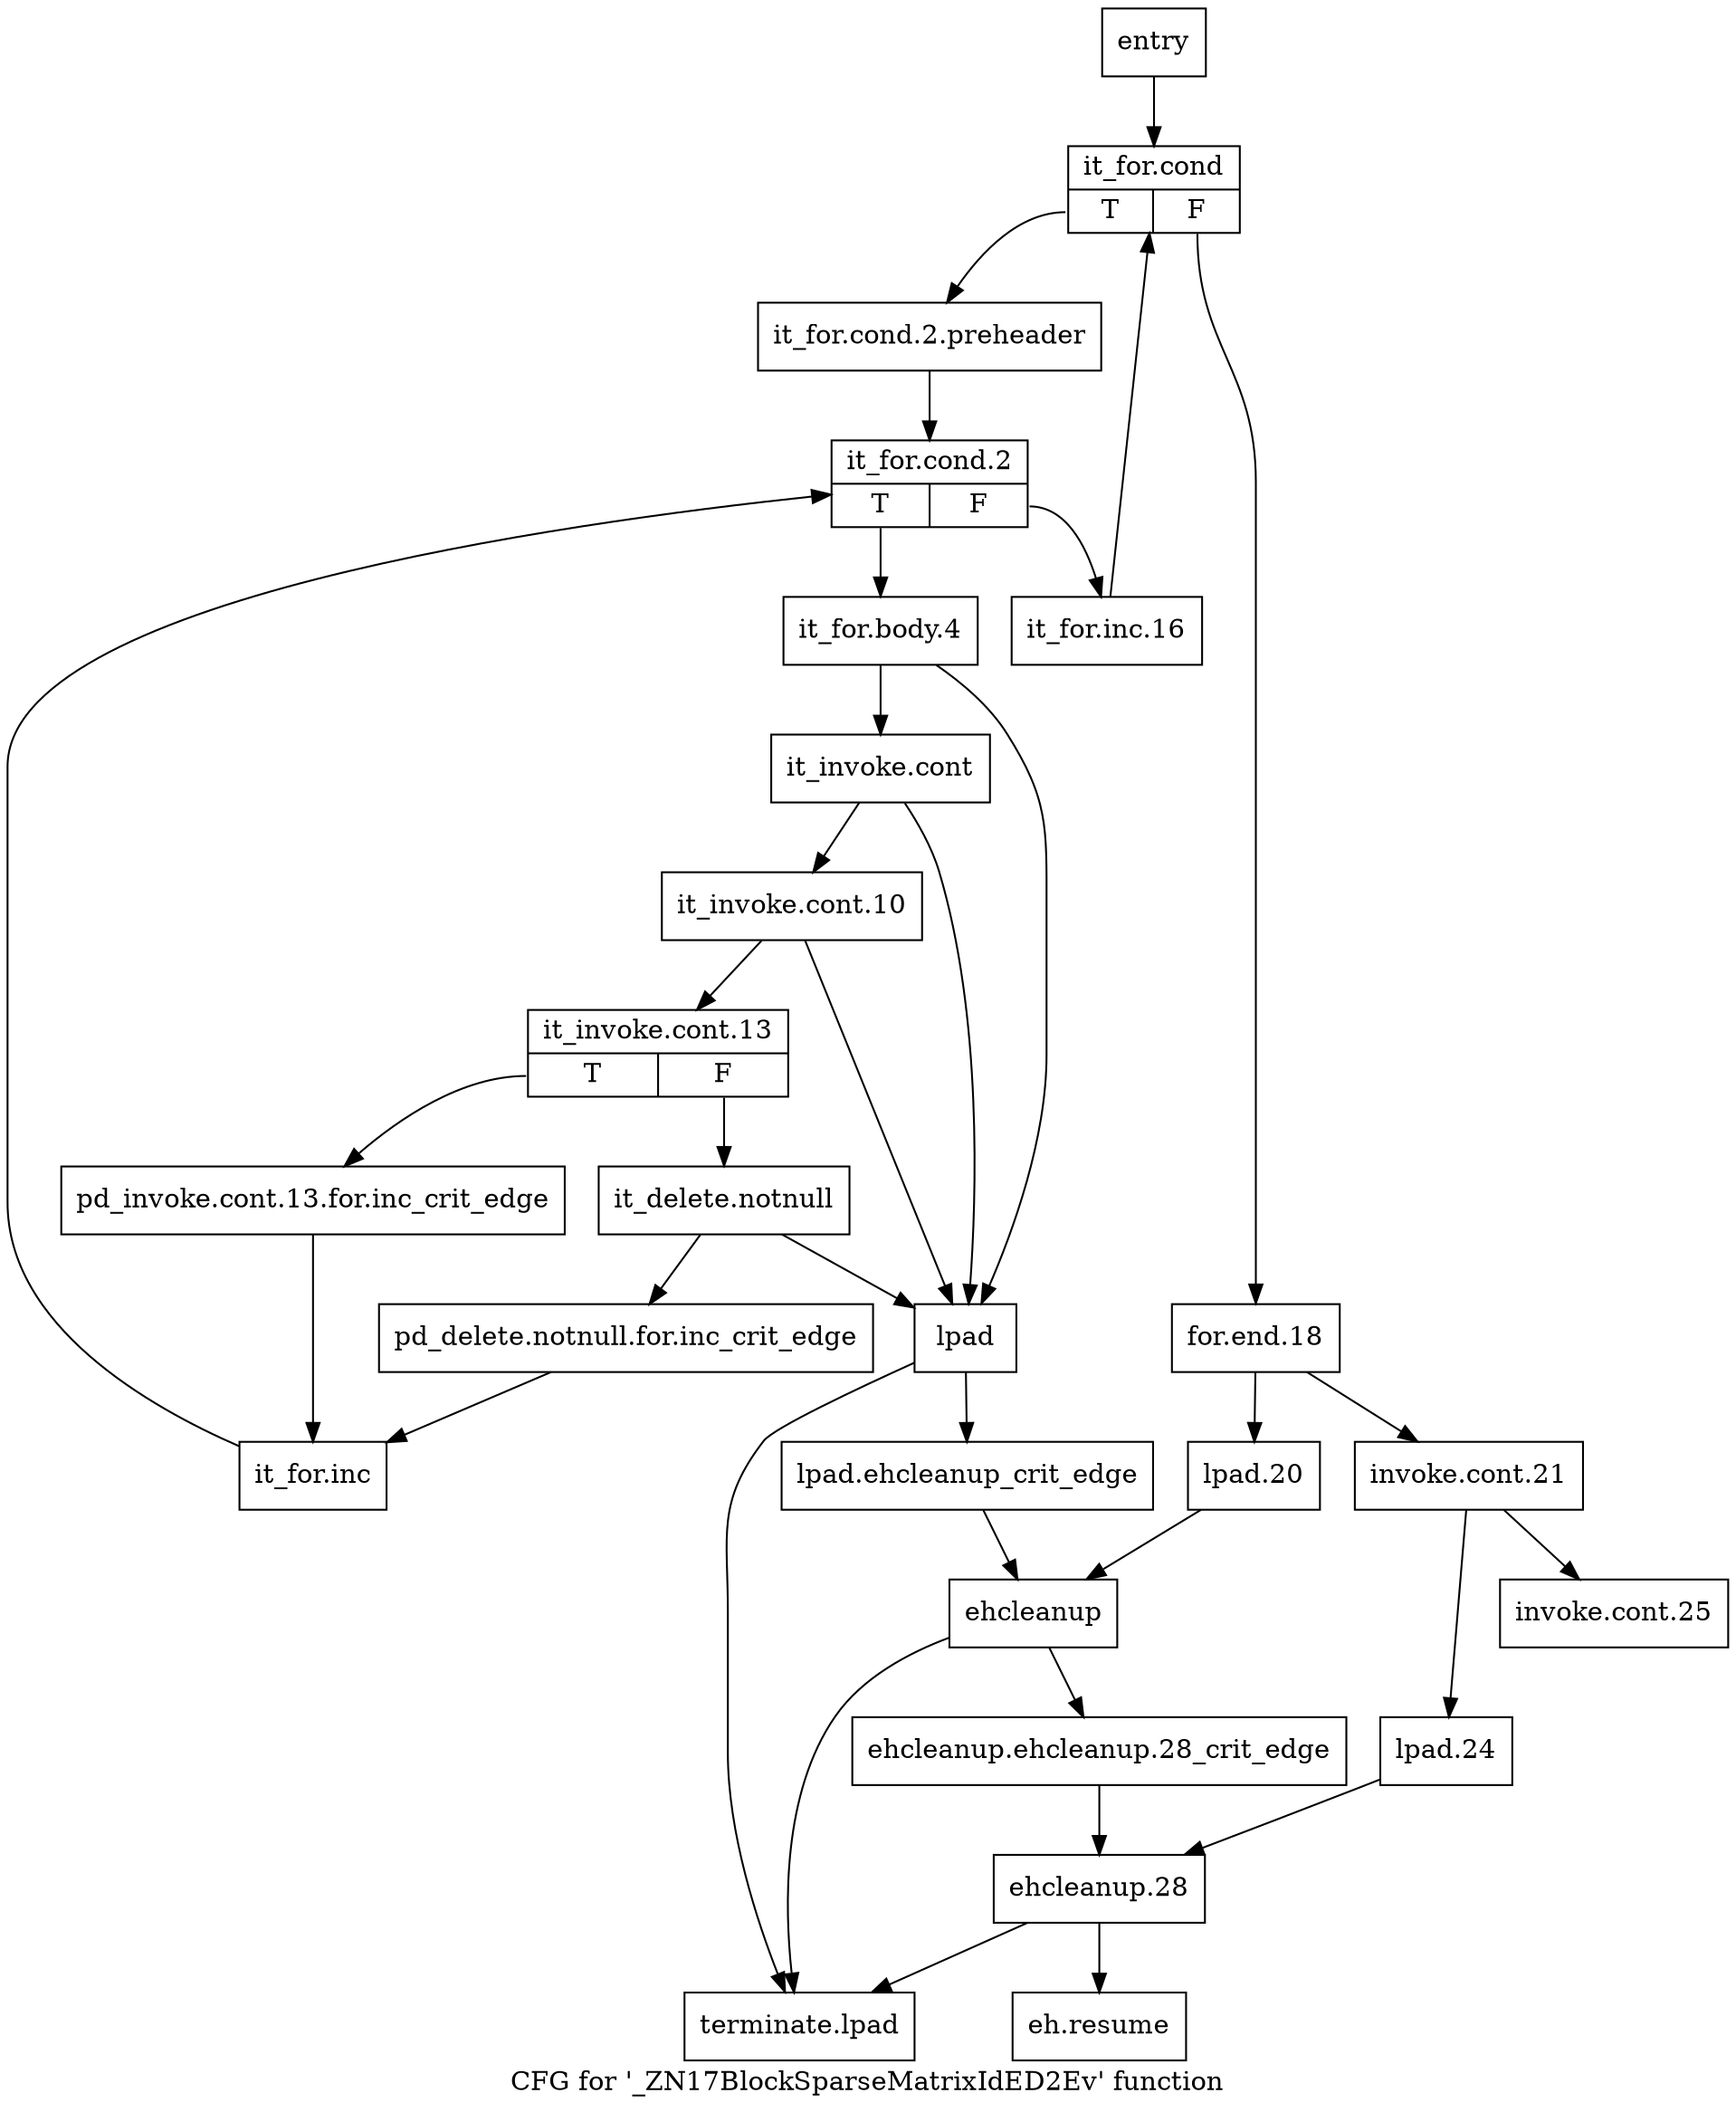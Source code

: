 digraph "CFG for '_ZN17BlockSparseMatrixIdED2Ev' function" {
	label="CFG for '_ZN17BlockSparseMatrixIdED2Ev' function";

	Node0x2d1f520 [shape=record,label="{entry}"];
	Node0x2d1f520 -> Node0x2d1f570;
	Node0x2d1f570 [shape=record,label="{it_for.cond|{<s0>T|<s1>F}}"];
	Node0x2d1f570:s0 -> Node0x2d1f5c0;
	Node0x2d1f570:s1 -> Node0x2d1f9d0;
	Node0x2d1f5c0 [shape=record,label="{it_for.cond.2.preheader}"];
	Node0x2d1f5c0 -> Node0x2d1f610;
	Node0x2d1f610 [shape=record,label="{it_for.cond.2|{<s0>T|<s1>F}}"];
	Node0x2d1f610:s0 -> Node0x2d1f660;
	Node0x2d1f610:s1 -> Node0x2d1f980;
	Node0x2d1f660 [shape=record,label="{it_for.body.4}"];
	Node0x2d1f660 -> Node0x2d1f6b0;
	Node0x2d1f660 -> Node0x2d1f8e0;
	Node0x2d1f6b0 [shape=record,label="{it_invoke.cont}"];
	Node0x2d1f6b0 -> Node0x2d1f700;
	Node0x2d1f6b0 -> Node0x2d1f8e0;
	Node0x2d1f700 [shape=record,label="{it_invoke.cont.10}"];
	Node0x2d1f700 -> Node0x2d1f750;
	Node0x2d1f700 -> Node0x2d1f8e0;
	Node0x2d1f750 [shape=record,label="{it_invoke.cont.13|{<s0>T|<s1>F}}"];
	Node0x2d1f750:s0 -> Node0x2d1f7a0;
	Node0x2d1f750:s1 -> Node0x2d1f7f0;
	Node0x2d1f7a0 [shape=record,label="{pd_invoke.cont.13.for.inc_crit_edge}"];
	Node0x2d1f7a0 -> Node0x2d1f890;
	Node0x2d1f7f0 [shape=record,label="{it_delete.notnull}"];
	Node0x2d1f7f0 -> Node0x2d1f840;
	Node0x2d1f7f0 -> Node0x2d1f8e0;
	Node0x2d1f840 [shape=record,label="{pd_delete.notnull.for.inc_crit_edge}"];
	Node0x2d1f840 -> Node0x2d1f890;
	Node0x2d1f890 [shape=record,label="{it_for.inc}"];
	Node0x2d1f890 -> Node0x2d1f610;
	Node0x2d1f8e0 [shape=record,label="{lpad}"];
	Node0x2d1f8e0 -> Node0x2d1f930;
	Node0x2d1f8e0 -> Node0x2d1fca0;
	Node0x2d1f930 [shape=record,label="{lpad.ehcleanup_crit_edge}"];
	Node0x2d1f930 -> Node0x2d1fb60;
	Node0x2d1f980 [shape=record,label="{it_for.inc.16}"];
	Node0x2d1f980 -> Node0x2d1f570;
	Node0x2d1f9d0 [shape=record,label="{for.end.18}"];
	Node0x2d1f9d0 -> Node0x2d1fa20;
	Node0x2d1f9d0 -> Node0x2d1fac0;
	Node0x2d1fa20 [shape=record,label="{invoke.cont.21}"];
	Node0x2d1fa20 -> Node0x2d1fa70;
	Node0x2d1fa20 -> Node0x2d1fb10;
	Node0x2d1fa70 [shape=record,label="{invoke.cont.25}"];
	Node0x2d1fac0 [shape=record,label="{lpad.20}"];
	Node0x2d1fac0 -> Node0x2d1fb60;
	Node0x2d1fb10 [shape=record,label="{lpad.24}"];
	Node0x2d1fb10 -> Node0x2d1fc00;
	Node0x2d1fb60 [shape=record,label="{ehcleanup}"];
	Node0x2d1fb60 -> Node0x2d1fbb0;
	Node0x2d1fb60 -> Node0x2d1fca0;
	Node0x2d1fbb0 [shape=record,label="{ehcleanup.ehcleanup.28_crit_edge}"];
	Node0x2d1fbb0 -> Node0x2d1fc00;
	Node0x2d1fc00 [shape=record,label="{ehcleanup.28}"];
	Node0x2d1fc00 -> Node0x2d1fc50;
	Node0x2d1fc00 -> Node0x2d1fca0;
	Node0x2d1fc50 [shape=record,label="{eh.resume}"];
	Node0x2d1fca0 [shape=record,label="{terminate.lpad}"];
}
